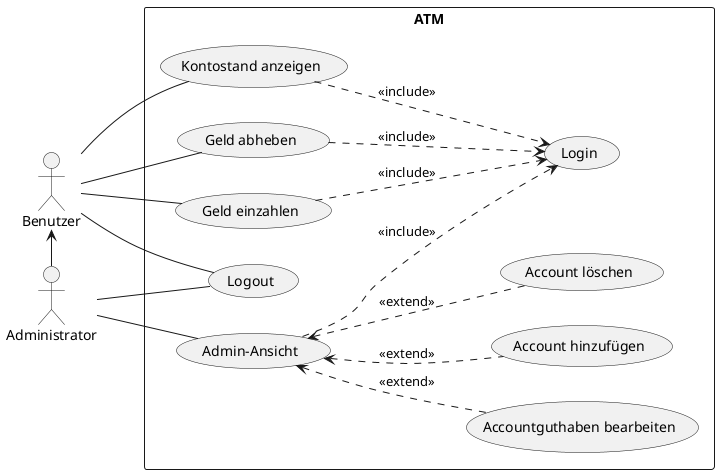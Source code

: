 @startuml usecase

left to right direction
skinparam packageStyle rectangle

actor "Benutzer" as AB
actor "Administrator" as AA

AB <- AA

rectangle ATM {
  AB -- (Kontostand anzeigen)
  (Kontostand anzeigen) -.> (Login) : "<<include>>"
  AB -- (Geld abheben)
  (Geld abheben) -.> (Login) : "<<include>>"
  AB -- (Geld einzahlen)
  (Geld einzahlen) -.> (Login) : "<<include>>"
  AB -- (Logout)
  AA -- (Logout)
  AA -- (Admin-Ansicht)
  (Admin-Ansicht) -.> (Login) : "<<include>>"
  (Admin-Ansicht) <.- (Account hinzufügen) : "<<extend>>"
  (Admin-Ansicht) <.- (Account löschen) : "<<extend>>"
  (Admin-Ansicht) <.- (Accountguthaben bearbeiten) : "<<extend>>"
}

@enduml
